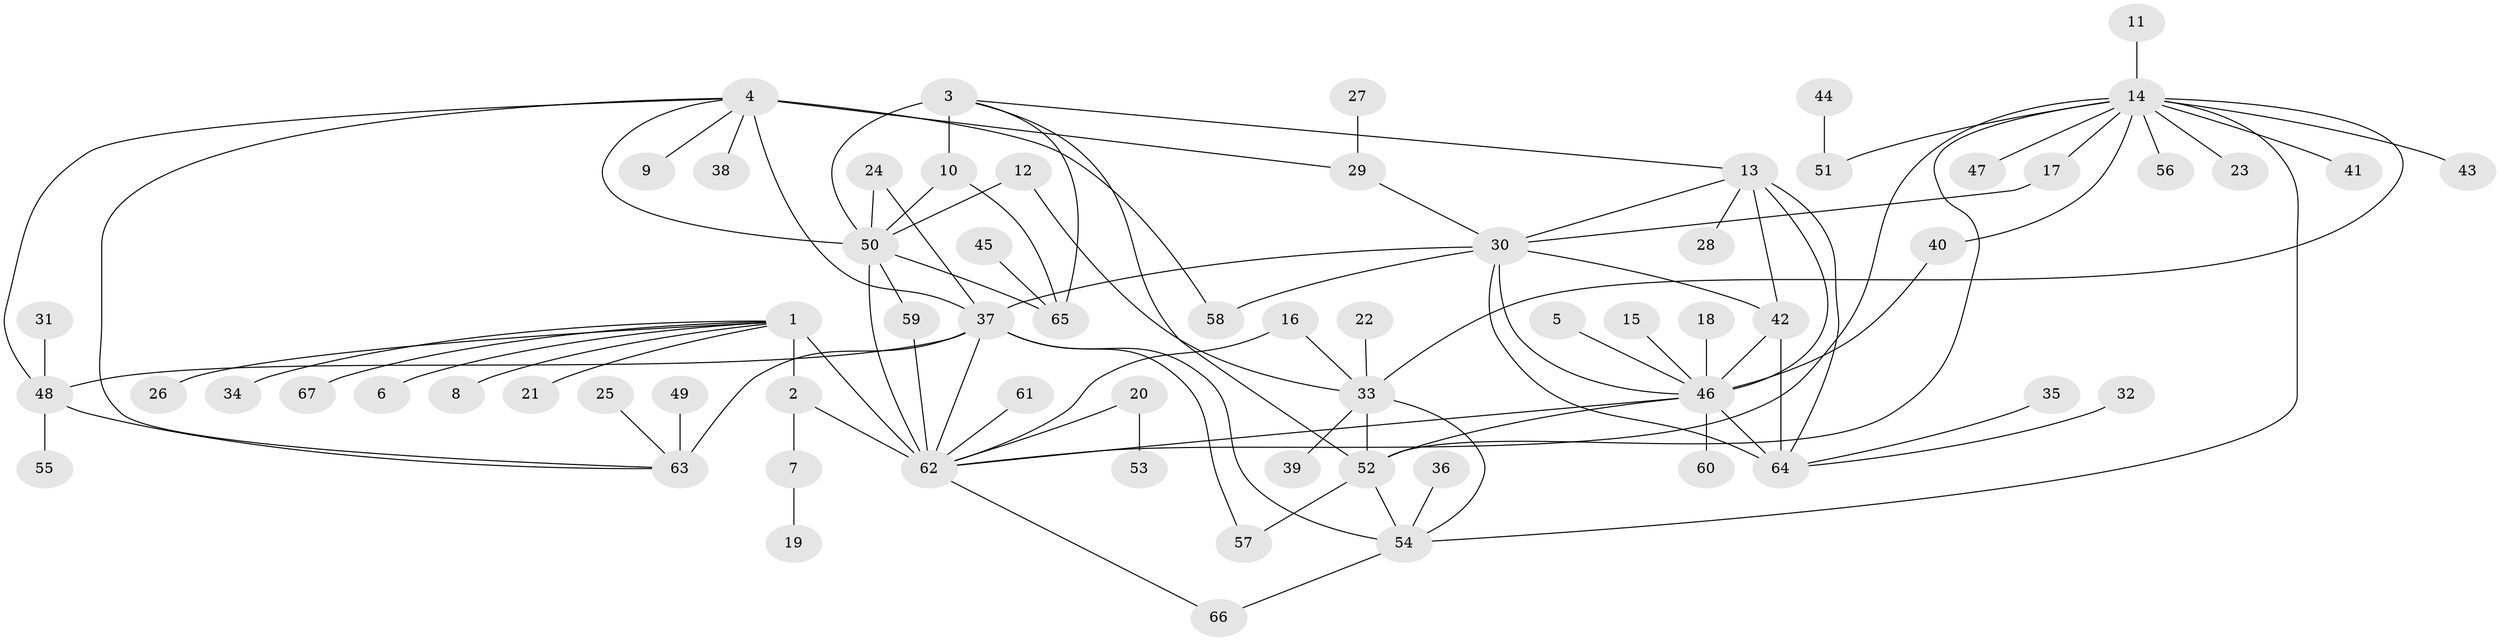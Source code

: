 // original degree distribution, {7: 0.03759398496240601, 6: 0.045112781954887216, 8: 0.03759398496240601, 5: 0.015037593984962405, 16: 0.007518796992481203, 13: 0.007518796992481203, 9: 0.045112781954887216, 11: 0.007518796992481203, 10: 0.015037593984962405, 17: 0.007518796992481203, 3: 0.06766917293233082, 4: 0.022556390977443608, 1: 0.5639097744360902, 2: 0.12030075187969924}
// Generated by graph-tools (version 1.1) at 2025/37/03/04/25 23:37:40]
// undirected, 67 vertices, 98 edges
graph export_dot {
  node [color=gray90,style=filled];
  1;
  2;
  3;
  4;
  5;
  6;
  7;
  8;
  9;
  10;
  11;
  12;
  13;
  14;
  15;
  16;
  17;
  18;
  19;
  20;
  21;
  22;
  23;
  24;
  25;
  26;
  27;
  28;
  29;
  30;
  31;
  32;
  33;
  34;
  35;
  36;
  37;
  38;
  39;
  40;
  41;
  42;
  43;
  44;
  45;
  46;
  47;
  48;
  49;
  50;
  51;
  52;
  53;
  54;
  55;
  56;
  57;
  58;
  59;
  60;
  61;
  62;
  63;
  64;
  65;
  66;
  67;
  1 -- 2 [weight=4.0];
  1 -- 6 [weight=1.0];
  1 -- 8 [weight=1.0];
  1 -- 21 [weight=1.0];
  1 -- 26 [weight=1.0];
  1 -- 34 [weight=1.0];
  1 -- 62 [weight=4.0];
  1 -- 67 [weight=1.0];
  2 -- 7 [weight=1.0];
  2 -- 62 [weight=1.0];
  3 -- 10 [weight=4.0];
  3 -- 13 [weight=1.0];
  3 -- 50 [weight=2.0];
  3 -- 52 [weight=1.0];
  3 -- 65 [weight=2.0];
  4 -- 9 [weight=1.0];
  4 -- 29 [weight=1.0];
  4 -- 37 [weight=3.0];
  4 -- 38 [weight=1.0];
  4 -- 48 [weight=1.0];
  4 -- 50 [weight=1.0];
  4 -- 58 [weight=1.0];
  4 -- 63 [weight=1.0];
  5 -- 46 [weight=1.0];
  7 -- 19 [weight=1.0];
  10 -- 50 [weight=2.0];
  10 -- 65 [weight=2.0];
  11 -- 14 [weight=1.0];
  12 -- 33 [weight=1.0];
  12 -- 50 [weight=1.0];
  13 -- 28 [weight=1.0];
  13 -- 30 [weight=1.0];
  13 -- 42 [weight=1.0];
  13 -- 46 [weight=2.0];
  13 -- 64 [weight=1.0];
  14 -- 17 [weight=1.0];
  14 -- 23 [weight=1.0];
  14 -- 33 [weight=2.0];
  14 -- 40 [weight=1.0];
  14 -- 41 [weight=1.0];
  14 -- 43 [weight=1.0];
  14 -- 47 [weight=1.0];
  14 -- 51 [weight=1.0];
  14 -- 52 [weight=2.0];
  14 -- 54 [weight=1.0];
  14 -- 56 [weight=1.0];
  14 -- 62 [weight=1.0];
  15 -- 46 [weight=1.0];
  16 -- 33 [weight=1.0];
  16 -- 62 [weight=1.0];
  17 -- 30 [weight=1.0];
  18 -- 46 [weight=1.0];
  20 -- 53 [weight=1.0];
  20 -- 62 [weight=1.0];
  22 -- 33 [weight=1.0];
  24 -- 37 [weight=1.0];
  24 -- 50 [weight=1.0];
  25 -- 63 [weight=1.0];
  27 -- 29 [weight=1.0];
  29 -- 30 [weight=1.0];
  30 -- 37 [weight=1.0];
  30 -- 42 [weight=1.0];
  30 -- 46 [weight=2.0];
  30 -- 58 [weight=1.0];
  30 -- 64 [weight=1.0];
  31 -- 48 [weight=1.0];
  32 -- 64 [weight=1.0];
  33 -- 39 [weight=1.0];
  33 -- 52 [weight=4.0];
  33 -- 54 [weight=2.0];
  35 -- 64 [weight=1.0];
  36 -- 54 [weight=1.0];
  37 -- 48 [weight=3.0];
  37 -- 54 [weight=1.0];
  37 -- 57 [weight=1.0];
  37 -- 62 [weight=1.0];
  37 -- 63 [weight=3.0];
  40 -- 46 [weight=1.0];
  42 -- 46 [weight=2.0];
  42 -- 64 [weight=1.0];
  44 -- 51 [weight=1.0];
  45 -- 65 [weight=1.0];
  46 -- 52 [weight=1.0];
  46 -- 60 [weight=1.0];
  46 -- 62 [weight=1.0];
  46 -- 64 [weight=2.0];
  48 -- 55 [weight=1.0];
  48 -- 63 [weight=1.0];
  49 -- 63 [weight=1.0];
  50 -- 59 [weight=1.0];
  50 -- 62 [weight=2.0];
  50 -- 65 [weight=1.0];
  52 -- 54 [weight=2.0];
  52 -- 57 [weight=1.0];
  54 -- 66 [weight=1.0];
  59 -- 62 [weight=1.0];
  61 -- 62 [weight=1.0];
  62 -- 66 [weight=1.0];
}
